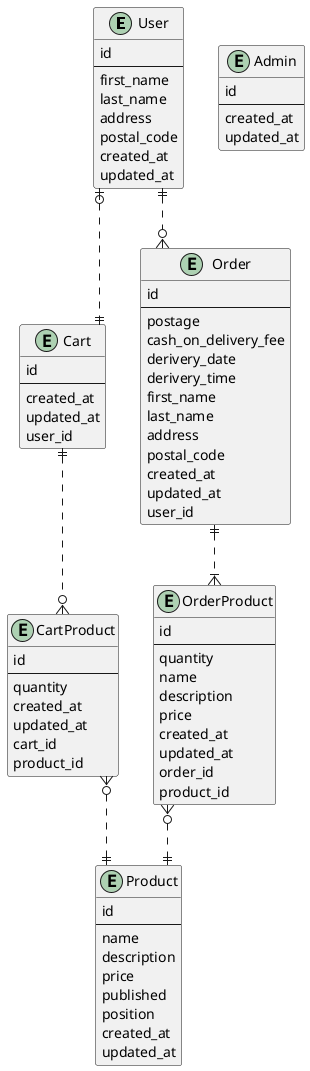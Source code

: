 @startuml db model
skinparam linetype ortho

entity User {
  id
  --
  first_name
  last_name
  address
  postal_code
  created_at
  updated_at
}
entity Admin {
  id
  --
  created_at
  updated_at
}
entity Product {
  id
  --
  name
  description
  price
  published
  position
  created_at
  updated_at
}
entity Cart {
  id
  --
  created_at
  updated_at
  user_id
}
entity CartProduct {
  id
  --
  quantity
  created_at
  updated_at
  cart_id
  product_id
}
entity Order {
  id
  --
  postage
  cash_on_delivery_fee
  derivery_date
  derivery_time
  first_name
  last_name
  address
  postal_code
  created_at
  updated_at
  user_id
}
entity OrderProduct {
  id
  --
  quantity
  name
  description
  price
  created_at
  updated_at
  order_id
  product_id
}

User |o..|| Cart
Cart ||..o{ CartProduct
CartProduct }o..|| Product

User ||..o{ Order
Order ||..|{ OrderProduct
OrderProduct }o..|| Product
@enduml

